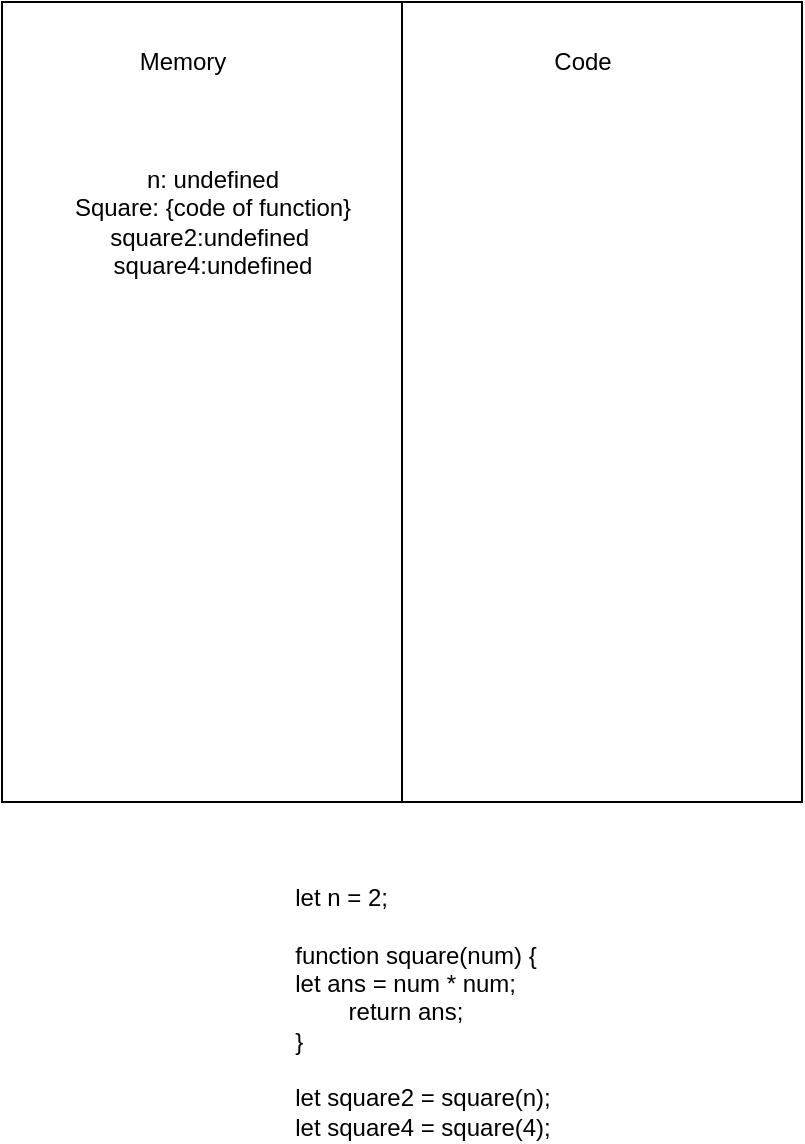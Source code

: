 <mxfile>
    <diagram id="P_te8Yq9vzOvQVZLGpRQ" name="Page-1">
        <mxGraphModel dx="1124" dy="878" grid="1" gridSize="10" guides="1" tooltips="1" connect="1" arrows="1" fold="1" page="1" pageScale="1" pageWidth="850" pageHeight="1100" math="0" shadow="0">
            <root>
                <mxCell id="0"/>
                <mxCell id="1" parent="0"/>
                <mxCell id="3" value="" style="whiteSpace=wrap;html=1;aspect=fixed;fontStyle=1;align=left;" vertex="1" parent="1">
                    <mxGeometry x="-10" y="10" width="400" height="400" as="geometry"/>
                </mxCell>
                <mxCell id="4" value="" style="endArrow=none;html=1;entryX=0.5;entryY=0;entryDx=0;entryDy=0;exitX=0.5;exitY=1;exitDx=0;exitDy=0;" edge="1" parent="1" source="3" target="3">
                    <mxGeometry width="50" height="50" relative="1" as="geometry">
                        <mxPoint x="240" y="320" as="sourcePoint"/>
                        <mxPoint x="290" y="270" as="targetPoint"/>
                    </mxGeometry>
                </mxCell>
                <mxCell id="5" value="Memory" style="text;html=1;align=center;verticalAlign=middle;resizable=0;points=[];autosize=1;strokeColor=none;fillColor=none;" vertex="1" parent="1">
                    <mxGeometry x="50" y="30" width="60" height="20" as="geometry"/>
                </mxCell>
                <mxCell id="6" value="Code" style="text;html=1;align=center;verticalAlign=middle;resizable=0;points=[];autosize=1;strokeColor=none;fillColor=none;" vertex="1" parent="1">
                    <mxGeometry x="260" y="30" width="40" height="20" as="geometry"/>
                </mxCell>
                <mxCell id="9" value="n: undefined&lt;br&gt;Square: {code of function}&lt;br&gt;square2:undefined&amp;nbsp;&lt;br&gt;square4:undefined" style="text;html=1;align=center;verticalAlign=middle;resizable=0;points=[];autosize=1;strokeColor=none;fillColor=none;" vertex="1" parent="1">
                    <mxGeometry x="20" y="90" width="150" height="60" as="geometry"/>
                </mxCell>
                <mxCell id="10" value="&lt;div style=&quot;text-align: left&quot;&gt;&lt;span&gt;let n = 2;&lt;/span&gt;&lt;/div&gt;&lt;div style=&quot;text-align: left&quot;&gt;&lt;span&gt;&lt;br&gt;&lt;/span&gt;&lt;/div&gt;&lt;div style=&quot;text-align: left&quot;&gt;&lt;span&gt;function square(num) {&lt;/span&gt;&lt;/div&gt;&lt;div style=&quot;text-align: left&quot;&gt;&lt;span&gt;let ans = num * num;&lt;/span&gt;&lt;/div&gt;&lt;div style=&quot;text-align: left&quot;&gt;&lt;span&gt;&lt;span style=&quot;white-space: pre&quot;&gt;&#9;&lt;/span&gt;return ans;&lt;/span&gt;&lt;/div&gt;&lt;div style=&quot;text-align: left&quot;&gt;&lt;span&gt;}&lt;/span&gt;&lt;/div&gt;&lt;div style=&quot;text-align: left&quot;&gt;&lt;br&gt;&lt;/div&gt;&lt;div style=&quot;text-align: left&quot;&gt;&lt;span&gt;let square2 = square(n);&lt;/span&gt;&lt;/div&gt;&lt;div style=&quot;text-align: left&quot;&gt;&lt;span&gt;let square4 = square(4);&lt;/span&gt;&lt;/div&gt;" style="text;html=1;align=center;verticalAlign=middle;resizable=0;points=[];autosize=1;strokeColor=none;fillColor=none;" vertex="1" parent="1">
                    <mxGeometry x="130" y="450" width="140" height="130" as="geometry"/>
                </mxCell>
            </root>
        </mxGraphModel>
    </diagram>
</mxfile>